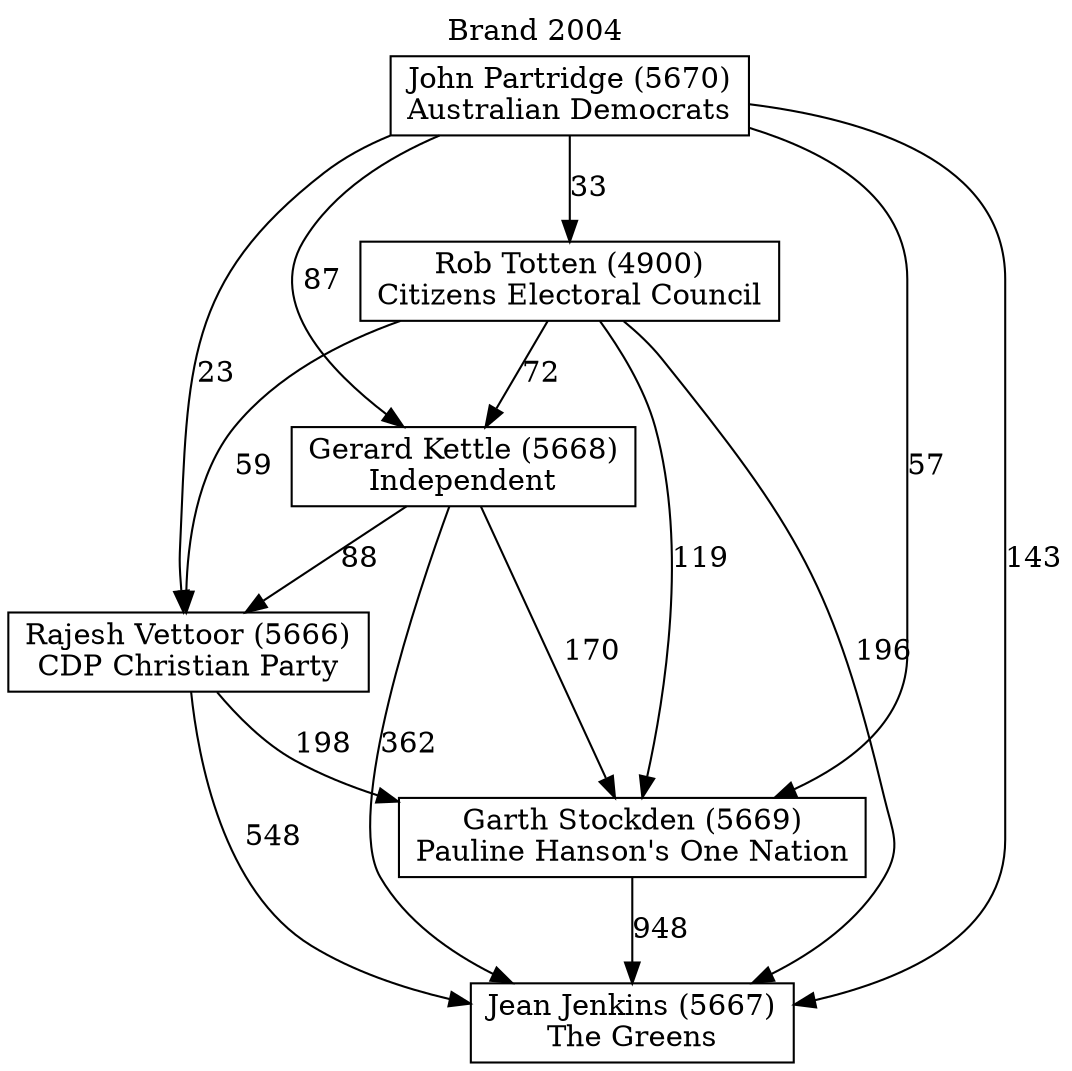 // House preference flow
digraph "Jean Jenkins (5667)_Brand_2004" {
	graph [label="Brand 2004" labelloc=t mclimit=10]
	node [shape=box]
	"Garth Stockden (5669)" [label="Garth Stockden (5669)
Pauline Hanson's One Nation"]
	"Gerard Kettle (5668)" [label="Gerard Kettle (5668)
Independent"]
	"Jean Jenkins (5667)" [label="Jean Jenkins (5667)
The Greens"]
	"John Partridge (5670)" [label="John Partridge (5670)
Australian Democrats"]
	"Rajesh Vettoor (5666)" [label="Rajesh Vettoor (5666)
CDP Christian Party"]
	"Rob Totten (4900)" [label="Rob Totten (4900)
Citizens Electoral Council"]
	"Garth Stockden (5669)" -> "Jean Jenkins (5667)" [label=948]
	"Gerard Kettle (5668)" -> "Garth Stockden (5669)" [label=170]
	"Gerard Kettle (5668)" -> "Jean Jenkins (5667)" [label=362]
	"Gerard Kettle (5668)" -> "Rajesh Vettoor (5666)" [label=88]
	"John Partridge (5670)" -> "Garth Stockden (5669)" [label=57]
	"John Partridge (5670)" -> "Gerard Kettle (5668)" [label=87]
	"John Partridge (5670)" -> "Jean Jenkins (5667)" [label=143]
	"John Partridge (5670)" -> "Rajesh Vettoor (5666)" [label=23]
	"John Partridge (5670)" -> "Rob Totten (4900)" [label=33]
	"Rajesh Vettoor (5666)" -> "Garth Stockden (5669)" [label=198]
	"Rajesh Vettoor (5666)" -> "Jean Jenkins (5667)" [label=548]
	"Rob Totten (4900)" -> "Garth Stockden (5669)" [label=119]
	"Rob Totten (4900)" -> "Gerard Kettle (5668)" [label=72]
	"Rob Totten (4900)" -> "Jean Jenkins (5667)" [label=196]
	"Rob Totten (4900)" -> "Rajesh Vettoor (5666)" [label=59]
}
